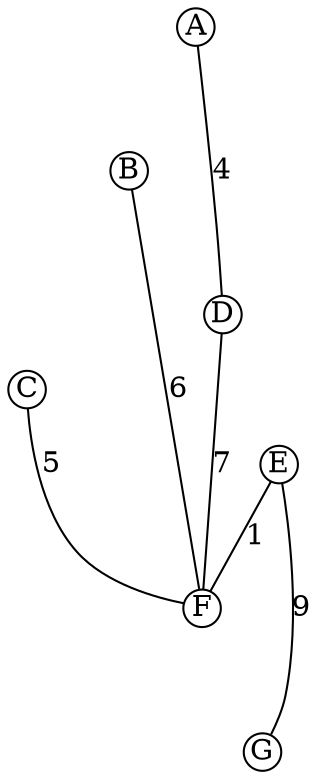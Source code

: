 graph Demo {
      node [height=0.25,width=0.25,fixedsize=true]
      A -- B [label="8", style="invis"]
      A -- D [label="4"]
      B -- C [label="8", style="invis"]
      B -- D [label="12", style="invis"]
      B -- F [label="6"]
      C -- F [label="5"]
      D -- E [label="15", style="invis"]
      D -- F [label="7"]
      E -- G [label="9"]
      E -- F [label="1"]
      F -- G [label="11", style="invis"]
}
